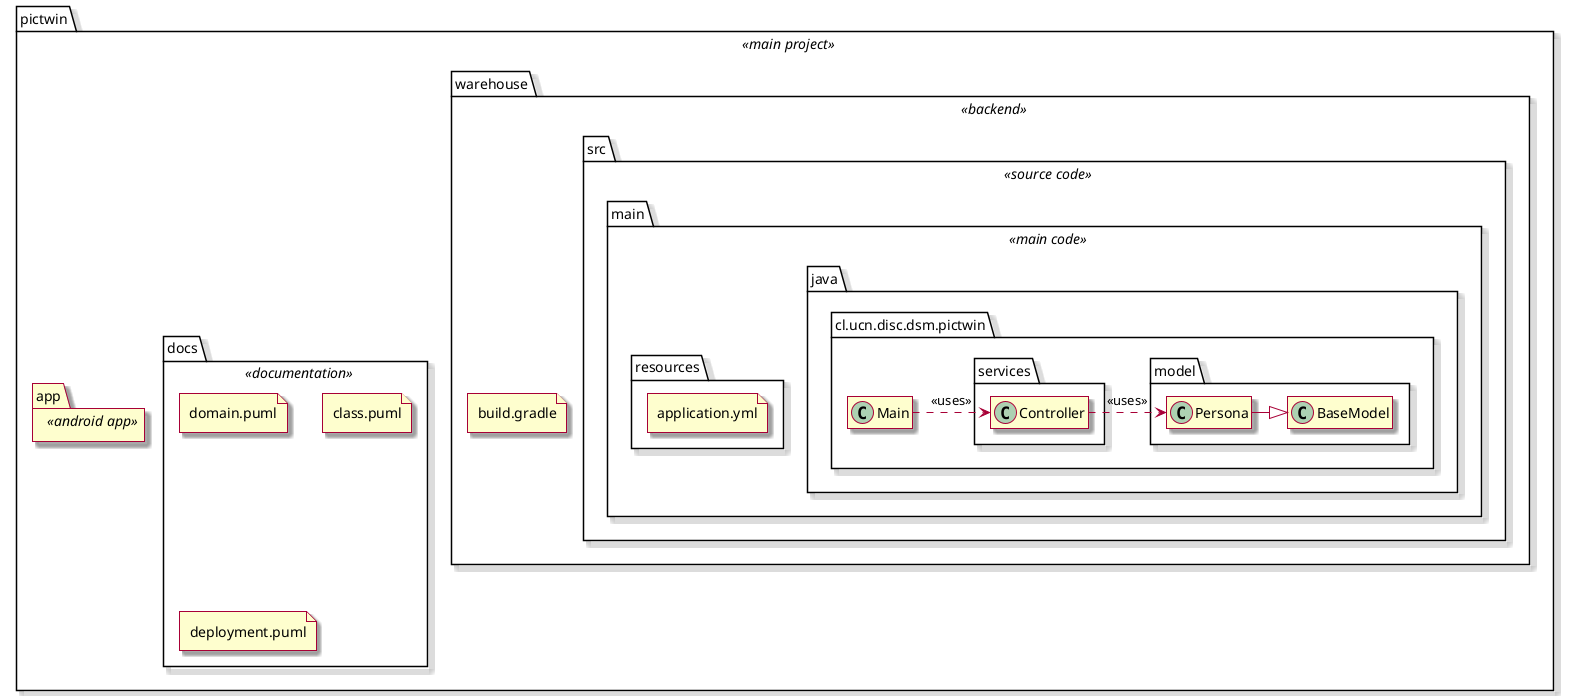 @startuml
skin rose
hide empty method
' left to right direction
set separator none
allow_mixing
hide empty members

<style>
package {
  ' BackGroundColor #ccbb33
  ' LineThickness 1
  ' LineColor black
}
</style>

package pictwin <<main project>> {

    package warehouse <<backend>> {

        file build.gradle

        package src <<source code>> {

            package main <<main code>> {

                package java {

                    package cl.ucn.disc.dsm.pictwin {

                        package model {
                            class BaseModel {
                            }
                            class Persona {
                            }
                            Persona -|> BaseModel
                        }

                        package services {
                            class Controller {
                            }
                            Controller .> Persona: <<uses>>
                        }

                        class Main {
                        }
                        Main .> Controller: <<uses>>


                    }

                }

                package resources {

                    file application.yml

                }
            }


        }

    }

    package app <<android app>> {
    }

    package docs <<documentation>> {

        file domain.puml
        file class.puml
        file deployment.puml


    }

}

@enduml